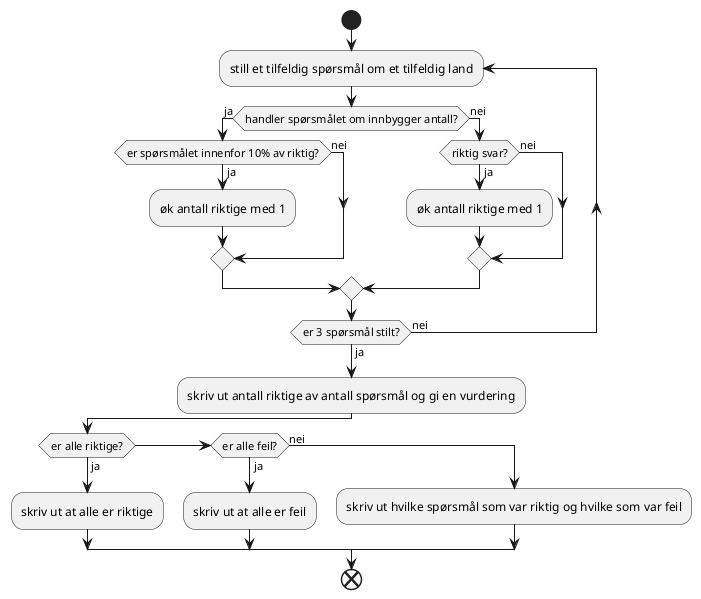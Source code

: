@startuml
start
repeat :still et tilfeldig spørsmål om et tilfeldig land;
	if (handler spørsmålet om innbygger antall?) then (ja)
		if (er spørsmålet innenfor 10% av riktig?) then (ja)
			:øk antall riktige med 1;
		else (nei)
		endif
	else (nei)
		if (riktig svar?) then (ja)
			:øk antall riktige med 1;
		else (nei)
		endif
	endif
repeat while (er 3 spørsmål stilt?) is (nei) not (ja)

:skriv ut antall riktige av antall spørsmål og gi en vurdering;

if (er alle riktige?) then (ja)
	:skriv ut at alle er riktige;
else if (er alle feil?) then (ja)
	:skriv ut at alle er feil;
else (nei)
	:skriv ut hvilke spørsmål som var riktig og hvilke som var feil;
endif
end
@enduml
